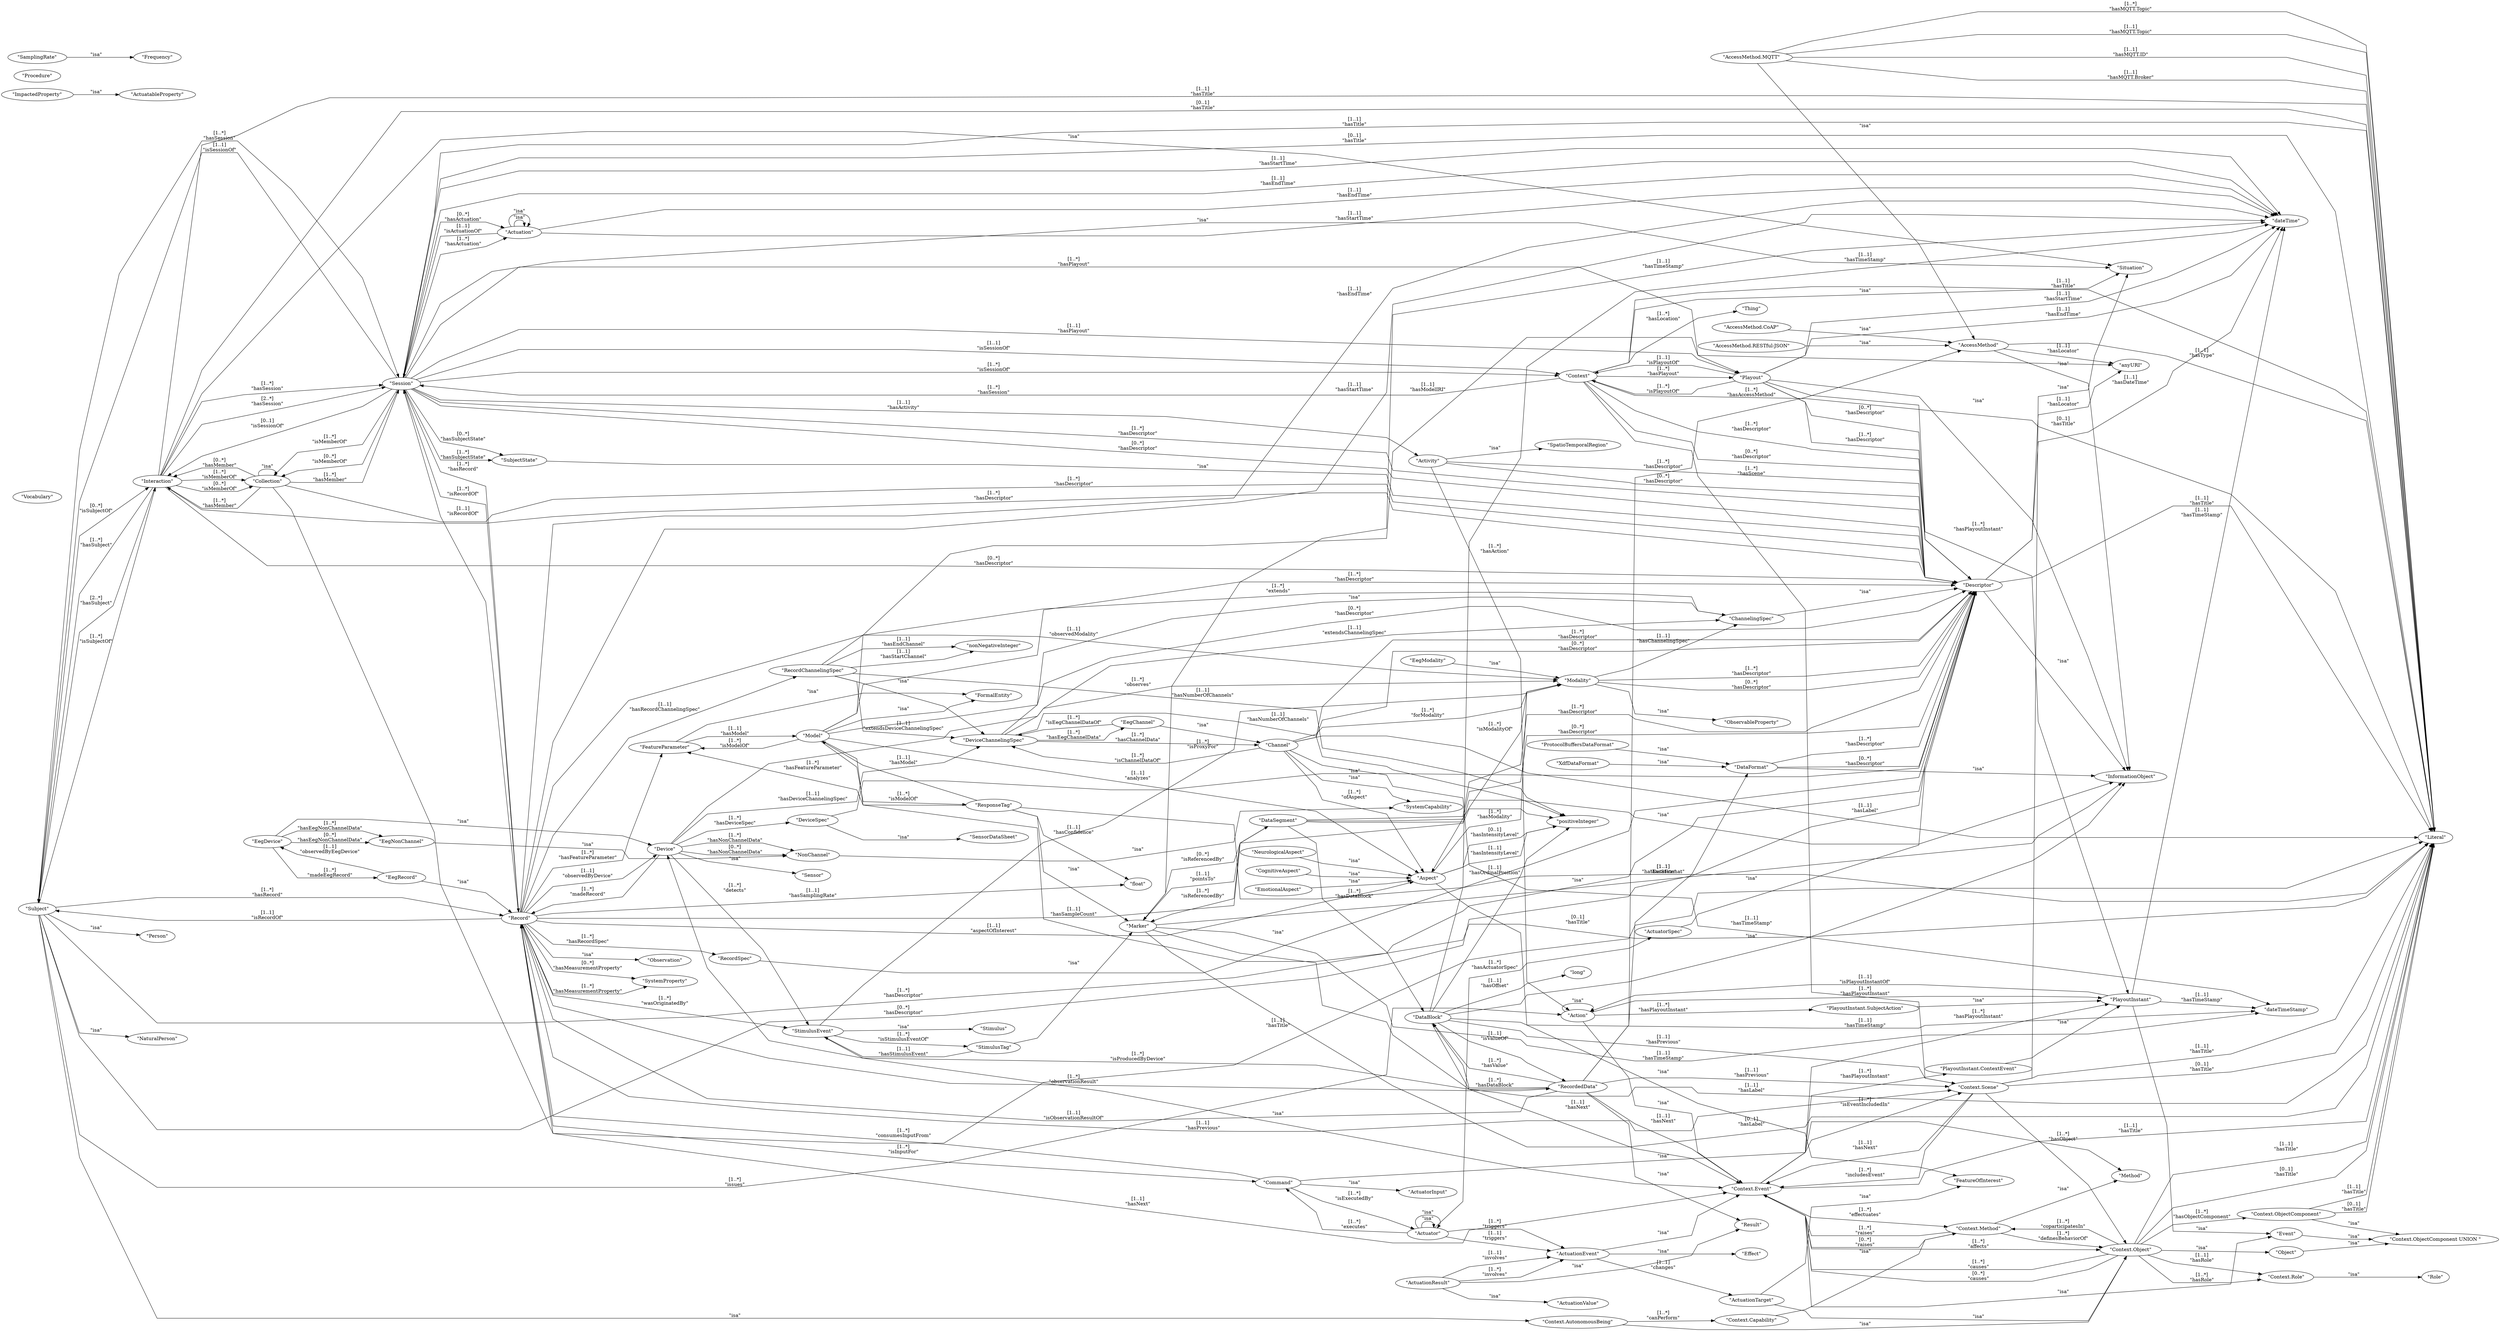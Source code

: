 digraph G {
  splines=polyline;
  rankdir=LR;
  "Person" [ label="\"Person\"" ];
  "SensorDataSheet" [ label="\"SensorDataSheet\"" ];
  "Vocabulary" [ label="\"Vocabulary\"" ];
  "Action" [ label="\"Action\"" ];
  "Collection" [ label="\"Collection\"" ];
  "Event" [ label="\"Event\"" ];
  "FormalEntity" [ label="\"FormalEntity\"" ];
  "InformationObject" [ label="\"InformationObject\"" ];
  "Method" [ label="\"Method\"" ];
  "NaturalPerson" [ label="\"NaturalPerson\"" ];
  "Object" [ label="\"Object\"" ];
  "Role" [ label="\"Role\"" ];
  "Situation" [ label="\"Situation\"" ];
  "SpatioTemporalRegion" [ label="\"SpatioTemporalRegion\"" ];
  "Thing" [ label="\"Thing\"" ];
  "ActuatableProperty" [ label="\"ActuatableProperty\"" ];
  "Actuation" [ label="\"Actuation\"" ];
  "Actuator" [ label="\"Actuator\"" ];
  "FeatureOfInterest" [ label="\"FeatureOfInterest\"" ];
  "ObservableProperty" [ label="\"ObservableProperty\"" ];
  "Observation" [ label="\"Observation\"" ];
  "Procedure" [ label="\"Procedure\"" ];
  "Result" [ label="\"Result\"" ];
  "Sensor" [ label="\"Sensor\"" ];
  "Stimulus" [ label="\"Stimulus\"" ];
  "Frequency" [ label="\"Frequency\"" ];
  "SystemCapability" [ label="\"SystemCapability\"" ];
  "SystemProperty" [ label="\"SystemProperty\"" ];
  "AccessMethod" [ label="\"AccessMethod\"" ];
  "AccessMethod.CoAP" [ label="\"AccessMethod.CoAP\"" ];
  "AccessMethod.MQTT" [ label="\"AccessMethod.MQTT\"" ];
  "AccessMethod.RESTful-JSON" [ label="\"AccessMethod.RESTful-JSON\"" ];
  "Action" [ label="\"Action\"" ];
  "Activity" [ label="\"Activity\"" ];
  "Actuation" [ label="\"Actuation\"" ];
  "ActuationEvent" [ label="\"ActuationEvent\"" ];
  "ActuationResult" [ label="\"ActuationResult\"" ];
  "ActuationTarget" [ label="\"ActuationTarget\"" ];
  "Actuator" [ label="\"Actuator\"" ];
  "ActuatorSpec" [ label="\"ActuatorSpec\"" ];
  "Aspect" [ label="\"Aspect\"" ];
  "Channel" [ label="\"Channel\"" ];
  "ChannelingSpec" [ label="\"ChannelingSpec\"" ];
  "CognitiveAspect" [ label="\"CognitiveAspect\"" ];
  "Collection" [ label="\"Collection\"" ];
  "Command" [ label="\"Command\"" ];
  "Context" [ label="\"Context\"" ];
  "Context.AutonomousBeing" [ label="\"Context.AutonomousBeing\"" ];
  "Context.Capability" [ label="\"Context.Capability\"" ];
  "Context.Event" [ label="\"Context.Event\"" ];
  "Context.Method" [ label="\"Context.Method\"" ];
  "Context.Object" [ label="\"Context.Object\"" ];
  "Context.ObjectComponent" [ label="\"Context.ObjectComponent\"" ];
  "Context.Role" [ label="\"Context.Role\"" ];
  "Context.Scene" [ label="\"Context.Scene\"" ];
  "DataBlock" [ label="\"DataBlock\"" ];
  "DataFormat" [ label="\"DataFormat\"" ];
  "DataSegment" [ label="\"DataSegment\"" ];
  "Descriptor" [ label="\"Descriptor\"" ];
  "Device" [ label="\"Device\"" ];
  "DeviceChannelingSpec" [ label="\"DeviceChannelingSpec\"" ];
  "DeviceSpec" [ label="\"DeviceSpec\"" ];
  "EegChannel" [ label="\"EegChannel\"" ];
  "EegDevice" [ label="\"EegDevice\"" ];
  "EegModality" [ label="\"EegModality\"" ];
  "EegNonChannel" [ label="\"EegNonChannel\"" ];
  "EegRecord" [ label="\"EegRecord\"" ];
  "EmotionalAspect" [ label="\"EmotionalAspect\"" ];
  "FeatureParameter" [ label="\"FeatureParameter\"" ];
  "ImpactedProperty" [ label="\"ImpactedProperty\"" ];
  "Interaction" [ label="\"Interaction\"" ];
  "Marker" [ label="\"Marker\"" ];
  "Modality" [ label="\"Modality\"" ];
  "Model" [ label="\"Model\"" ];
  "NeurologicalAspect" [ label="\"NeurologicalAspect\"" ];
  "NonChannel" [ label="\"NonChannel\"" ];
  "Playout" [ label="\"Playout\"" ];
  "PlayoutInstant" [ label="\"PlayoutInstant\"" ];
  "PlayoutInstant.ContextEvent" [ label="\"PlayoutInstant.ContextEvent\"" ];
  "PlayoutInstant.SubjectAction" [ label="\"PlayoutInstant.SubjectAction\"" ];
  "ProtocolBuffersDataFormat" [ label="\"ProtocolBuffersDataFormat\"" ];
  "Record" [ label="\"Record\"" ];
  "RecordChannelingSpec" [ label="\"RecordChannelingSpec\"" ];
  "RecordSpec" [ label="\"RecordSpec\"" ];
  "RecordedData" [ label="\"RecordedData\"" ];
  "ResponseTag" [ label="\"ResponseTag\"" ];
  "SamplingRate" [ label="\"SamplingRate\"" ];
  "Session" [ label="\"Session\"" ];
  "StimulusEvent" [ label="\"StimulusEvent\"" ];
  "StimulusTag" [ label="\"StimulusTag\"" ];
  "Subject" [ label="\"Subject\"" ];
  "SubjectState" [ label="\"SubjectState\"" ];
  "XdfDataFormat" [ label="\"XdfDataFormat\"" ];
  "Actuation" [ label="\"Actuation\"" ];
  "ActuationValue" [ label="\"ActuationValue\"" ];
  "Actuator" [ label="\"Actuator\"" ];
  "ActuatorInput" [ label="\"ActuatorInput\"" ];
  "Effect" [ label="\"Effect\"" ];
  "Context.ObjectComponent UNION " [ label="\"Context.ObjectComponent UNION \"" ];
  "positiveInteger" [ label="\"positiveInteger\"" ];
  "Literal" [ label="\"Literal\"" ];
  "dateTimeStamp" [ label="\"dateTimeStamp\"" ];
  "anyURI" [ label="\"anyURI\"" ];
  "dateTime" [ label="\"dateTime\"" ];
  "float" [ label="\"float\"" ];
  "nonNegativeInteger" [ label="\"nonNegativeInteger\"" ];
  "long" [ label="\"long\"" ];
  "Event" -> "Context.ObjectComponent UNION " [ label="\"isa\"" ];
  "Object" -> "Context.ObjectComponent UNION " [ label="\"isa\"" ];
  "AccessMethod" -> "InformationObject" [ label="\"isa\"" ];
  "AccessMethod.CoAP" -> "AccessMethod" [ label="\"isa\"" ];
  "AccessMethod.MQTT" -> "AccessMethod" [ label="\"isa\"" ];
  "AccessMethod.RESTful-JSON" -> "AccessMethod" [ label="\"isa\"" ];
  "Action" -> "Context.Event" [ label="\"isa\"" ];
  "Action" -> "Action" [ label="\"isa\"" ];
  "Activity" -> "SpatioTemporalRegion" [ label="\"isa\"" ];
  "Actuation" -> "Actuation" [ label="\"isa\"" ];
  "Actuation" -> "Actuation" [ label="\"isa\"" ];
  "ActuationEvent" -> "Context.Event" [ label="\"isa\"" ];
  "ActuationEvent" -> "Effect" [ label="\"isa\"" ];
  "ActuationResult" -> "ActuationValue" [ label="\"isa\"" ];
  "ActuationResult" -> "Result" [ label="\"isa\"" ];
  "ActuationTarget" -> "Context.Object" [ label="\"isa\"" ];
  "ActuationTarget" -> "FeatureOfInterest" [ label="\"isa\"" ];
  "Actuator" -> "Actuator" [ label="\"isa\"" ];
  "Actuator" -> "Actuator" [ label="\"isa\"" ];
  "ActuatorSpec" -> "Descriptor" [ label="\"isa\"" ];
  "Aspect" -> "FeatureOfInterest" [ label="\"isa\"" ];
  "Channel" -> "SystemCapability" [ label="\"isa\"" ];
  "ChannelingSpec" -> "Descriptor" [ label="\"isa\"" ];
  "CognitiveAspect" -> "Aspect" [ label="\"isa\"" ];
  "Collection" -> "Collection" [ label="\"isa\"" ];
  "Command" -> "Method" [ label="\"isa\"" ];
  "Command" -> "ActuatorInput" [ label="\"isa\"" ];
  "Context" -> "Situation" [ label="\"isa\"" ];
  "Context.AutonomousBeing" -> "Context.Object" [ label="\"isa\"" ];
  "Context.Capability" -> "Context.Method" [ label="\"isa\"" ];
  "Context.Event" -> "Event" [ label="\"isa\"" ];
  "Context.Method" -> "Method" [ label="\"isa\"" ];
  "Context.Object" -> "Object" [ label="\"isa\"" ];
  "Context.ObjectComponent" -> "Context.ObjectComponent UNION " [ label="\"isa\"" ];
  "Context.Role" -> "Role" [ label="\"isa\"" ];
  "Context.Scene" -> "Situation" [ label="\"isa\"" ];
  "DataBlock" -> "InformationObject" [ label="\"isa\"" ];
  "DataFormat" -> "InformationObject" [ label="\"isa\"" ];
  "DataSegment" -> "InformationObject" [ label="\"isa\"" ];
  "Descriptor" -> "InformationObject" [ label="\"isa\"" ];
  "Device" -> "Sensor" [ label="\"isa\"" ];
  "DeviceChannelingSpec" -> "ChannelingSpec" [ label="\"isa\"" ];
  "DeviceSpec" -> "SensorDataSheet" [ label="\"isa\"" ];
  "DeviceSpec" -> "Descriptor" [ label="\"isa\"" ];
  "EegChannel" -> "Channel" [ label="\"isa\"" ];
  "EegDevice" -> "Device" [ label="\"isa\"" ];
  "EegModality" -> "Modality" [ label="\"isa\"" ];
  "EegNonChannel" -> "NonChannel" [ label="\"isa\"" ];
  "EegRecord" -> "Record" [ label="\"isa\"" ];
  "EmotionalAspect" -> "Aspect" [ label="\"isa\"" ];
  "FeatureParameter" -> "FormalEntity" [ label="\"isa\"" ];
  "ImpactedProperty" -> "ActuatableProperty" [ label="\"isa\"" ];
  "Interaction" -> "Situation" [ label="\"isa\"" ];
  "Marker" -> "InformationObject" [ label="\"isa\"" ];
  "Modality" -> "ObservableProperty" [ label="\"isa\"" ];
  "Model" -> "FormalEntity" [ label="\"isa\"" ];
  "NeurologicalAspect" -> "Aspect" [ label="\"isa\"" ];
  "NonChannel" -> "SystemCapability" [ label="\"isa\"" ];
  "Playout" -> "InformationObject" [ label="\"isa\"" ];
  "PlayoutInstant" -> "Event" [ label="\"isa\"" ];
  "PlayoutInstant.ContextEvent" -> "PlayoutInstant" [ label="\"isa\"" ];
  "PlayoutInstant.SubjectAction" -> "PlayoutInstant" [ label="\"isa\"" ];
  "ProtocolBuffersDataFormat" -> "DataFormat" [ label="\"isa\"" ];
  "Record" -> "Observation" [ label="\"isa\"" ];
  "RecordChannelingSpec" -> "DeviceChannelingSpec" [ label="\"isa\"" ];
  "RecordSpec" -> "Descriptor" [ label="\"isa\"" ];
  "RecordedData" -> "Result" [ label="\"isa\"" ];
  "ResponseTag" -> "Marker" [ label="\"isa\"" ];
  "SamplingRate" -> "Frequency" [ label="\"isa\"" ];
  "Session" -> "Situation" [ label="\"isa\"" ];
  "StimulusEvent" -> "Context.Event" [ label="\"isa\"" ];
  "StimulusEvent" -> "Stimulus" [ label="\"isa\"" ];
  "StimulusTag" -> "Marker" [ label="\"isa\"" ];
  "Subject" -> "Person" [ label="\"isa\"" ];
  "Subject" -> "NaturalPerson" [ label="\"isa\"" ];
  "Subject" -> "Context.AutonomousBeing" [ label="\"isa\"" ];
  "SubjectState" -> "Descriptor" [ label="\"isa\"" ];
  "XdfDataFormat" -> "DataFormat" [ label="\"isa\"" ];
  "Context.Object" -> "Context.Event" [ label="[1..*]
\"causes\"" ];
  "Session" -> "Actuation" [ label="[1..*]
\"hasActuation\"" ];
  "Activity" -> "Descriptor" [ label="[1..*]
\"hasDescriptor\"" ];
  "Channel" -> "Descriptor" [ label="[1..*]
\"hasDescriptor\"" ];
  "Context" -> "Descriptor" [ label="[1..*]
\"hasDescriptor\"" ];
  "DataFormat" -> "Descriptor" [ label="[1..*]
\"hasDescriptor\"" ];
  "DataSegment" -> "Descriptor" [ label="[1..*]
\"hasDescriptor\"" ];
  "Interaction" -> "Descriptor" [ label="[1..*]
\"hasDescriptor\"" ];
  "Modality" -> "Descriptor" [ label="[1..*]
\"hasDescriptor\"" ];
  "Model" -> "Descriptor" [ label="[1..*]
\"hasDescriptor\"" ];
  "Playout" -> "Descriptor" [ label="[1..*]
\"hasDescriptor\"" ];
  "Session" -> "Descriptor" [ label="[1..*]
\"hasDescriptor\"" ];
  "Subject" -> "Descriptor" [ label="[1..*]
\"hasDescriptor\"" ];
  "DeviceChannelingSpec" -> "EegChannel" [ label="[1..*]
\"hasEegChannelData\"" ];
  "EegDevice" -> "EegNonChannel" [ label="[1..*]
\"hasEegNonChannelData\"" ];
  "Record" -> "SystemProperty" [ label="[1..*]
\"hasMeasurementProperty\"" ];
  "Collection" -> "Interaction" [ label="[1..*]
\"hasMember\"" ];
  "Context.Scene" -> "Context.Event" [ label="[1..1]
\"hasNext\"" ];
  "DataBlock" -> "Context.Event" [ label="[1..1]
\"hasNext\"" ];
  "Record" -> "Context.Event" [ label="[1..1]
\"hasNext\"" ];
  "RecordedData" -> "Context.Event" [ label="[1..1]
\"hasNext\"" ];
  "Device" -> "NonChannel" [ label="[1..*]
\"hasNonChannelData\"" ];
  "Session" -> "Playout" [ label="[1..*]
\"hasPlayout\"" ];
  "Action" -> "PlayoutInstant" [ label="[1..*]
\"hasPlayoutInstant\"" ];
  "Context.Event" -> "PlayoutInstant" [ label="[1..*]
\"hasPlayoutInstant\"" ];
  "DataBlock" -> "Context.Scene" [ label="[1..1]
\"hasPrevious\"" ];
  "Record" -> "Context.Scene" [ label="[1..1]
\"hasPrevious\"" ];
  "RecordedData" -> "Context.Scene" [ label="[1..1]
\"hasPrevious\"" ];
  "Context.Object" -> "Context.Role" [ label="[1..*]
\"hasRole\"" ];
  "Interaction" -> "Session" [ label="[1..*]
\"hasSession\"" ];
  "Interaction" -> "Subject" [ label="[1..*]
\"hasSubject\"" ];
  "Session" -> "SubjectState" [ label="[1..*]
\"hasSubjectState\"" ];
  "RecordedData" -> "DataBlock" [ label="[1..*]
\"hasValue\"" ];
  "ActuationResult" -> "ActuationEvent" [ label="[1..*]
\"involves\"" ];
  "EegChannel" -> "DeviceChannelingSpec" [ label="[1..*]
\"isEegChannelDataOf\"" ];
  "Interaction" -> "Collection" [ label="[1..*]
\"isMemberOf\"" ];
  "Session" -> "Collection" [ label="[1..*]
\"isMemberOf\"" ];
  "PlayoutInstant" -> "Action" [ label="[1..1]
\"isPlayoutInstantOf\"" ];
  "Playout" -> "Context" [ label="[1..*]
\"isPlayoutOf\"" ];
  "Record" -> "Session" [ label="[1..*]
\"isRecordOf\"" ];
  "DataSegment" -> "Marker" [ label="[1..*]
\"isReferencedBy\"" ];
  "Session" -> "Context" [ label="[1..*]
\"isSessionOf\"" ];
  "Subject" -> "Interaction" [ label="[1..*]
\"isSubjectOf\"" ];
  "DataBlock" -> "RecordedData" [ label="[1..1]
\"isValueOf\"" ];
  "Context.Method" -> "Context.Event" [ label="[1..*]
\"raises\"" ];
  "Actuator" -> "ActuationEvent" [ label="[1..*]
\"triggers\"" ];
  "Context" -> "Descriptor" [ label="[0..*]
\"hasDescriptor\"" ];
  "RecordedData" -> "DataBlock" [ label="[1..*]
\"hasDataBlock\"" ];
  "Session" -> "Collection" [ label="[0..*]
\"isMemberOf\"" ];
  "RecordChannelingSpec" -> "DeviceChannelingSpec" [ label="[1..1]
\"extendsDeviceChannelingSpec\"" ];
  "EegDevice" -> "EegNonChannel" [ label="[0..*]
\"hasEegNonChannelData\"" ];
  "Record" -> "SystemProperty" [ label="[0..*]
\"hasMeasurementProperty\"" ];
  "Modality" -> "Descriptor" [ label="[0..*]
\"hasDescriptor\"" ];
  "Context.Event" -> "Context.Object" [ label="[1..*]
\"affects\"" ];
  "StimulusEvent" -> "StimulusTag" [ label="[1..*]
\"isStimulusEventOf\"" ];
  "Modality" -> "Aspect" [ label="[1..*]
\"isModalityOf\"" ];
  "Context.Object" -> "Context.Event" [ label="[0..*]
\"causes\"" ];
  "Activity" -> "Action" [ label="[1..*]
\"hasAction\"" ];
  "FeatureParameter" -> "Model" [ label="[1..1]
\"hasModel\"" ];
  "Actuator" -> "ActuationEvent" [ label="[1..1]
\"triggers\"" ];
  "RecordedData" -> "AccessMethod" [ label="[1..*]
\"hasAccessMethod\"" ];
  "Session" -> "Descriptor" [ label="[0..*]
\"hasDescriptor\"" ];
  "Record" -> "StimulusEvent" [ label="[1..*]
\"wasOriginatedBy\"" ];
  "Session" -> "Context" [ label="[1..1]
\"isSessionOf\"" ];
  "EegDevice" -> "EegRecord" [ label="[1..*]
\"madeEegRecord\"" ];
  "StimulusTag" -> "StimulusEvent" [ label="[1..1]
\"hasStimulusEvent\"" ];
  "Activity" -> "Descriptor" [ label="[0..*]
\"hasDescriptor\"" ];
  "Collection" -> "Session" [ label="[1..*]
\"hasMember\"" ];
  "Record" -> "Modality" [ label="[1..1]
\"observedModality\"" ];
  "RecordedData" -> "Device" [ label="[1..*]
\"isProducedByDevice\"" ];
  "Interaction" -> "Subject" [ label="[2..*]
\"hasSubject\"" ];
  "Channel" -> "DeviceChannelingSpec" [ label="[1..*]
\"isChannelDataOf\"" ];
  "DeviceChannelingSpec" -> "Channel" [ label="[1..*]
\"hasChannelData\"" ];
  "Record" -> "Command" [ label="[1..*]
\"isInputFor\"" ];
  "Modality" -> "ChannelingSpec" [ label="[1..1]
\"hasChannelingSpec\"" ];
  "Context.Event" -> "PlayoutInstant.ContextEvent" [ label="[1..*]
\"hasPlayoutInstant\"" ];
  "Interaction" -> "Session" [ label="[2..*]
\"hasSession\"" ];
  "Channel" -> "Modality" [ label="[1..*]
\"forModality\"" ];
  "DeviceChannelingSpec" -> "ChannelingSpec" [ label="[1..1]
\"extendsChannelingSpec\"" ];
  "DataSegment" -> "Descriptor" [ label="[0..*]
\"hasDescriptor\"" ];
  "Context.Object" -> "Context.Role" [ label="[1..1]
\"hasRole\"" ];
  "DataSegment" -> "Marker" [ label="[0..*]
\"isReferencedBy\"" ];
  "Subject" -> "Action" [ label="[1..*]
\"issues\"" ];
  "Context" -> "Session" [ label="[1..*]
\"hasSession\"" ];
  "Model" -> "Descriptor" [ label="[0..*]
\"hasDescriptor\"" ];
  "ActuationResult" -> "ActuationEvent" [ label="[1..1]
\"involves\"" ];
  "Actuation" -> "Session" [ label="[1..1]
\"isActuationOf\"" ];
  "Device" -> "Record" [ label="[1..*]
\"madeRecord\"" ];
  "Context" -> "Thing" [ label="[1..*]
\"hasLocation\"" ];
  "Record" -> "Aspect" [ label="[1..1]
\"aspectOfInterest\"" ];
  "Subject" -> "Record" [ label="[1..*]
\"hasRecord\"" ];
  "Record" -> "Device" [ label="[1..1]
\"observedByDevice\"" ];
  "Context" -> "Playout" [ label="[1..*]
\"hasPlayout\"" ];
  "Actuator" -> "ActuatorSpec" [ label="[1..*]
\"hasActuatorSpec\"" ];
  "Session" -> "Record" [ label="[1..*]
\"hasRecord\"" ];
  "Playout" -> "Descriptor" [ label="[0..*]
\"hasDescriptor\"" ];
  "Device" -> "StimulusEvent" [ label="[1..*]
\"detects\"" ];
  "Context.AutonomousBeing" -> "Context.Capability" [ label="[1..*]
\"canPerform\"" ];
  "Collection" -> "Interaction" [ label="[0..*]
\"hasMember\"" ];
  "RecordedData" -> "Record" [ label="[1..1]
\"isObservationResultOf\"" ];
  "Session" -> "Actuation" [ label="[0..*]
\"hasActuation\"" ];
  "Record" -> "RecordSpec" [ label="[1..*]
\"hasRecordSpec\"" ];
  "EegRecord" -> "EegDevice" [ label="[1..1]
\"observedByEegDevice\"" ];
  "Actuator" -> "Command" [ label="[1..*]
\"executes\"" ];
  "Record" -> "RecordChannelingSpec" [ label="[1..1]
\"hasRecordChannelingSpec\"" ];
  "Interaction" -> "Descriptor" [ label="[0..*]
\"hasDescriptor\"" ];
  "DataFormat" -> "Descriptor" [ label="[0..*]
\"hasDescriptor\"" ];
  "Session" -> "Interaction" [ label="[0..1]
\"isSessionOf\"" ];
  "Aspect" -> "Modality" [ label="[1..*]
\"hasModality\"" ];
  "Record" -> "RecordedData" [ label="[1..*]
\"observationResult\"" ];
  "Model" -> "FeatureParameter" [ label="[1..*]
\"isModelOf\"" ];
  "Context.Scene" -> "Context.Event" [ label="[1..*]
\"includesEvent\"" ];
  "Device" -> "NonChannel" [ label="[0..*]
\"hasNonChannelData\"" ];
  "Channel" -> "Descriptor" [ label="[0..*]
\"hasDescriptor\"" ];
  "Subject" -> "Interaction" [ label="[0..*]
\"isSubjectOf\"" ];
  "ResponseTag" -> "Model" [ label="[1..1]
\"hasModel\"" ];
  "Context.Event" -> "Context.Method" [ label="[1..*]
\"effectuates\"" ];
  "RecordChannelingSpec" -> "ChannelingSpec" [ label="[1..*]
\"extends\"" ];
  "Session" -> "SubjectState" [ label="[0..*]
\"hasSubjectState\"" ];
  "Record" -> "Subject" [ label="[1..1]
\"isRecordOf\"" ];
  "Context.Event" -> "Context.Scene" [ label="[1..*]
\"isEventIncludedIn\"" ];
  "Record" -> "FeatureParameter" [ label="[1..*]
\"hasFeatureParameter\"" ];
  "Device" -> "DeviceSpec" [ label="[1..*]
\"hasDeviceSpec\"" ];
  "Context" -> "Context.Scene" [ label="[1..*]
\"hasScene\"" ];
  "Model" -> "ResponseTag" [ label="[1..*]
\"isModelOf\"" ];
  "RecordedData" -> "DataFormat" [ label="[1..1]
\"hasDataFormat\"" ];
  "Playout" -> "Context" [ label="[1..1]
\"isPlayoutOf\"" ];
  "StimulusEvent" -> "Modality" [ label="[1..*]
\"isProxyFor\"" ];
  "DataSegment" -> "DataBlock" [ label="[1..*]
\"hasDataBlock\"" ];
  "Session" -> "Subject" [ label="[1..1]
\"isSessionOf\"" ];
  "Subject" -> "Descriptor" [ label="[0..*]
\"hasDescriptor\"" ];
  "Context.Object" -> "Context.Method" [ label="[1..*]
\"coparticipatesIn\"" ];
  "Context.Method" -> "Context.Event" [ label="[0..*]
\"raises\"" ];
  "Interaction" -> "Collection" [ label="[0..*]
\"isMemberOf\"" ];
  "Context.Object" -> "Context.ObjectComponent" [ label="[1..*]
\"hasObjectComponent\"" ];
  "Device" -> "Modality" [ label="[1..*]
\"observes\"" ];
  "ResponseTag" -> "FeatureParameter" [ label="[1..*]
\"hasFeatureParameter\"" ];
  "Playout" -> "PlayoutInstant" [ label="[1..*]
\"hasPlayoutInstant\"" ];
  "Device" -> "DeviceChannelingSpec" [ label="[1..1]
\"hasDeviceChannelingSpec\"" ];
  "Record" -> "Session" [ label="[1..1]
\"isRecordOf\"" ];
  "Context.Method" -> "Context.Object" [ label="[1..*]
\"definesBehaviorOf\"" ];
  "Channel" -> "Aspect" [ label="[1..*]
\"ofAspect\"" ];
  "Session" -> "Playout" [ label="[1..1]
\"hasPlayout\"" ];
  "Subject" -> "Session" [ label="[1..*]
\"hasSession\"" ];
  "Model" -> "Aspect" [ label="[1..1]
\"analyzes\"" ];
  "Action" -> "PlayoutInstant.SubjectAction" [ label="[1..*]
\"hasPlayoutInstant\"" ];
  "Marker" -> "DataSegment" [ label="[1..1]
\"pointsTo\"" ];
  "Context.Scene" -> "Context.Object" [ label="[1..*]
\"hasObject\"" ];
  "Command" -> "Record" [ label="[1..*]
\"consumesInputFrom\"" ];
  "Collection" -> "Descriptor" [ label="[1..*]
\"hasDescriptor\"" ];
  "Command" -> "Actuator" [ label="[1..*]
\"isExecutedBy\"" ];
  "ActuationEvent" -> "ActuationTarget" [ label="[1..1]
\"changes\"" ];
  "Session" -> "Activity" [ label="[1..1]
\"hasActivity\"" ];
  "Aspect" -> "positiveInteger" [ label="[1..1]
\"hasIntensityLevel\"" ];
  "Marker" -> "Literal" [ label="[1..1]
\"hasLabel\"" ];
  "AccessMethod.MQTT" -> "Literal" [ label="[1..1]
\"hasMQTT.Topic\"" ];
  "Channel" -> "dateTimeStamp" [ label="[1..1]
\"hasTimeStamp\"" ];
  "DataBlock" -> "dateTimeStamp" [ label="[1..1]
\"hasTimeStamp\"" ];
  "Marker" -> "dateTimeStamp" [ label="[1..1]
\"hasTimeStamp\"" ];
  "PlayoutInstant" -> "dateTimeStamp" [ label="[1..1]
\"hasTimeStamp\"" ];
  "Context" -> "Literal" [ label="[1..1]
\"hasTitle\"" ];
  "Context.Event" -> "Literal" [ label="[1..1]
\"hasTitle\"" ];
  "Context.Object" -> "Literal" [ label="[1..1]
\"hasTitle\"" ];
  "Context.ObjectComponent" -> "Literal" [ label="[1..1]
\"hasTitle\"" ];
  "Context.Scene" -> "Literal" [ label="[1..1]
\"hasTitle\"" ];
  "Interaction" -> "Literal" [ label="[1..1]
\"hasTitle\"" ];
  "Session" -> "Literal" [ label="[1..1]
\"hasTitle\"" ];
  "Interaction" -> "Literal" [ label="[0..1]
\"hasTitle\"" ];
  "Model" -> "Literal" [ label="[0..1]
\"hasTitle\"" ];
  "AccessMethod" -> "Literal" [ label="[1..1]
\"hasType\"" ];
  "Record" -> "positiveInteger" [ label="[1..1]
\"hasSampleCount\"" ];
  "AccessMethod" -> "anyURI" [ label="[1..1]
\"hasLocator\"" ];
  "Marker" -> "Literal" [ label="[0..1]
\"hasLabel\"" ];
  "Marker" -> "dateTime" [ label="[1..1]
\"hasTimeStamp\"" ];
  "Context.Scene" -> "Literal" [ label="[0..1]
\"hasTitle\"" ];
  "Descriptor" -> "Literal" [ label="[1..1]
\"hasTitle\"" ];
  "DataBlock" -> "positiveInteger" [ label="[1..1]
\"hasOrdinalPosition\"" ];
  "Record" -> "dateTime" [ label="[1..1]
\"hasEndTime\"" ];
  "Model" -> "anyURI" [ label="[1..1]
\"hasModelIRI\"" ];
  "ResponseTag" -> "float" [ label="[1..1]
\"hasConfidence\"" ];
  "ResponseTag" -> "Literal" [ label="[1..1]
\"hasState\"" ];
  "AccessMethod.MQTT" -> "Literal" [ label="[1..1]
\"hasMQTT.ID\"" ];
  "Session" -> "dateTime" [ label="[1..1]
\"hasStartTime\"" ];
  "AccessMethod.MQTT" -> "Literal" [ label="[1..1]
\"hasMQTT.Broker\"" ];
  "RecordChannelingSpec" -> "nonNegativeInteger" [ label="[1..1]
\"hasStartChannel\"" ];
  "DeviceChannelingSpec" -> "positiveInteger" [ label="[1..1]
\"hasNumberOfChannels\"" ];
  "Context.ObjectComponent" -> "Literal" [ label="[0..1]
\"hasTitle\"" ];
  "Actuation" -> "dateTime" [ label="[1..1]
\"hasStartTime\"" ];
  "Session" -> "dateTime" [ label="[1..1]
\"hasEndTime\"" ];
  "RecordChannelingSpec" -> "nonNegativeInteger" [ label="[1..1]
\"hasEndChannel\"" ];
  "Descriptor" -> "anyURI" [ label="[1..1]
\"hasLocator\"" ];
  "Aspect" -> "positiveInteger" [ label="[0..1]
\"hasIntensityLevel\"" ];
  "DataBlock" -> "long" [ label="[1..1]
\"hasOffset\"" ];
  "Context" -> "Literal" [ label="[0..1]
\"hasTitle\"" ];
  "Descriptor" -> "dateTime" [ label="[1..1]
\"hasDateTime\"" ];
  "Record" -> "float" [ label="[1..1]
\"hasSamplingRate\"" ];
  "Record" -> "dateTime" [ label="[1..1]
\"hasStartTime\"" ];
  "DataBlock" -> "dateTime" [ label="[1..1]
\"hasTimeStamp\"" ];
  "PlayoutInstant" -> "dateTime" [ label="[1..1]
\"hasTimeStamp\"" ];
  "Playout" -> "dateTime" [ label="[1..1]
\"hasStartTime\"" ];
  "AccessMethod.MQTT" -> "Literal" [ label="[1..*]
\"hasMQTT.Topic\"" ];
  "Channel" -> "Literal" [ label="[1..1]
\"hasLabel\"" ];
  "Collection" -> "Literal" [ label="[1..1]
\"hasTitle\"" ];
  "Session" -> "Literal" [ label="[0..1]
\"hasTitle\"" ];
  "Context.Object" -> "Literal" [ label="[0..1]
\"hasTitle\"" ];
  "RecordChannelingSpec" -> "positiveInteger" [ label="[1..1]
\"hasNumberOfChannels\"" ];
  "Actuation" -> "dateTime" [ label="[1..1]
\"hasEndTime\"" ];
  "Playout" -> "dateTime" [ label="[1..1]
\"hasEndTime\"" ];
}
